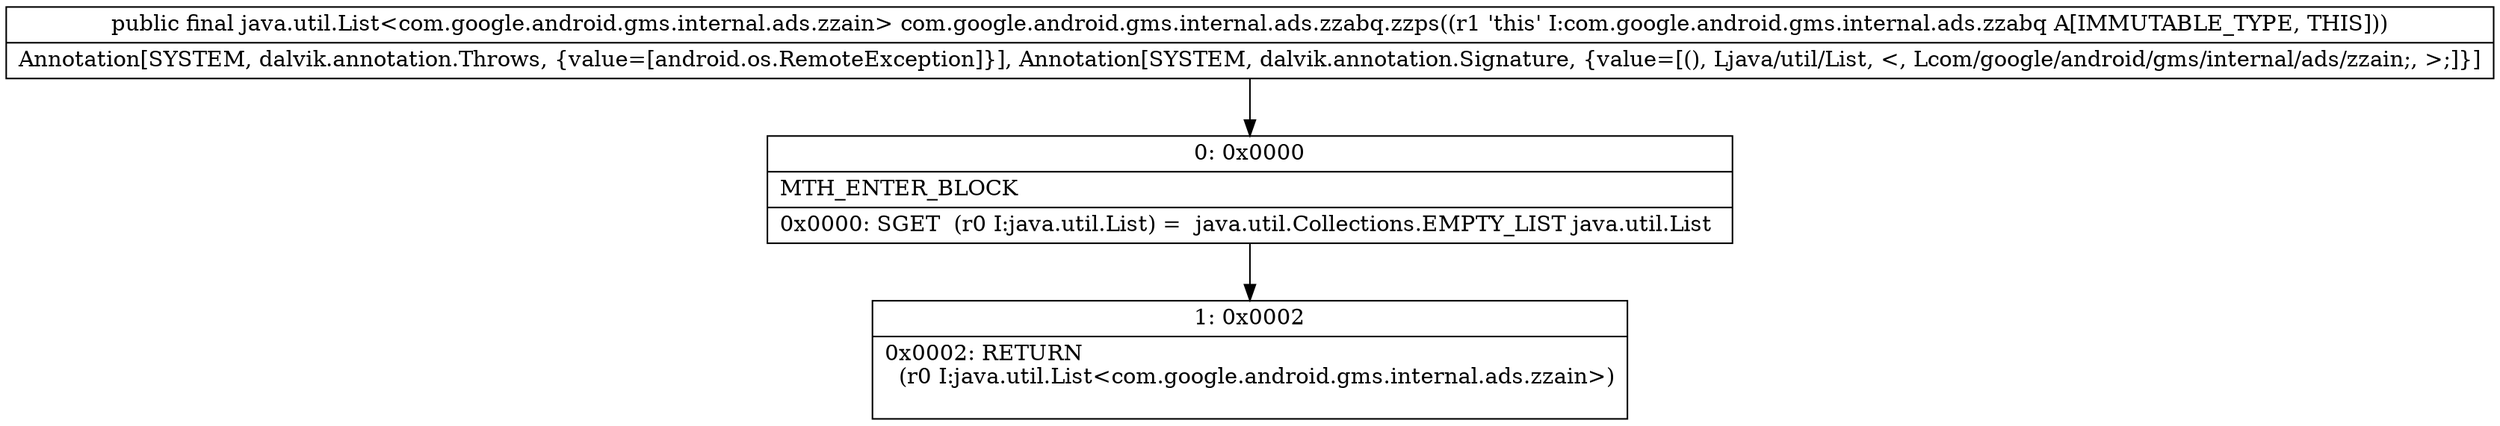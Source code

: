 digraph "CFG forcom.google.android.gms.internal.ads.zzabq.zzps()Ljava\/util\/List;" {
Node_0 [shape=record,label="{0\:\ 0x0000|MTH_ENTER_BLOCK\l|0x0000: SGET  (r0 I:java.util.List) =  java.util.Collections.EMPTY_LIST java.util.List \l}"];
Node_1 [shape=record,label="{1\:\ 0x0002|0x0002: RETURN  \l  (r0 I:java.util.List\<com.google.android.gms.internal.ads.zzain\>)\l \l}"];
MethodNode[shape=record,label="{public final java.util.List\<com.google.android.gms.internal.ads.zzain\> com.google.android.gms.internal.ads.zzabq.zzps((r1 'this' I:com.google.android.gms.internal.ads.zzabq A[IMMUTABLE_TYPE, THIS]))  | Annotation[SYSTEM, dalvik.annotation.Throws, \{value=[android.os.RemoteException]\}], Annotation[SYSTEM, dalvik.annotation.Signature, \{value=[(), Ljava\/util\/List, \<, Lcom\/google\/android\/gms\/internal\/ads\/zzain;, \>;]\}]\l}"];
MethodNode -> Node_0;
Node_0 -> Node_1;
}

